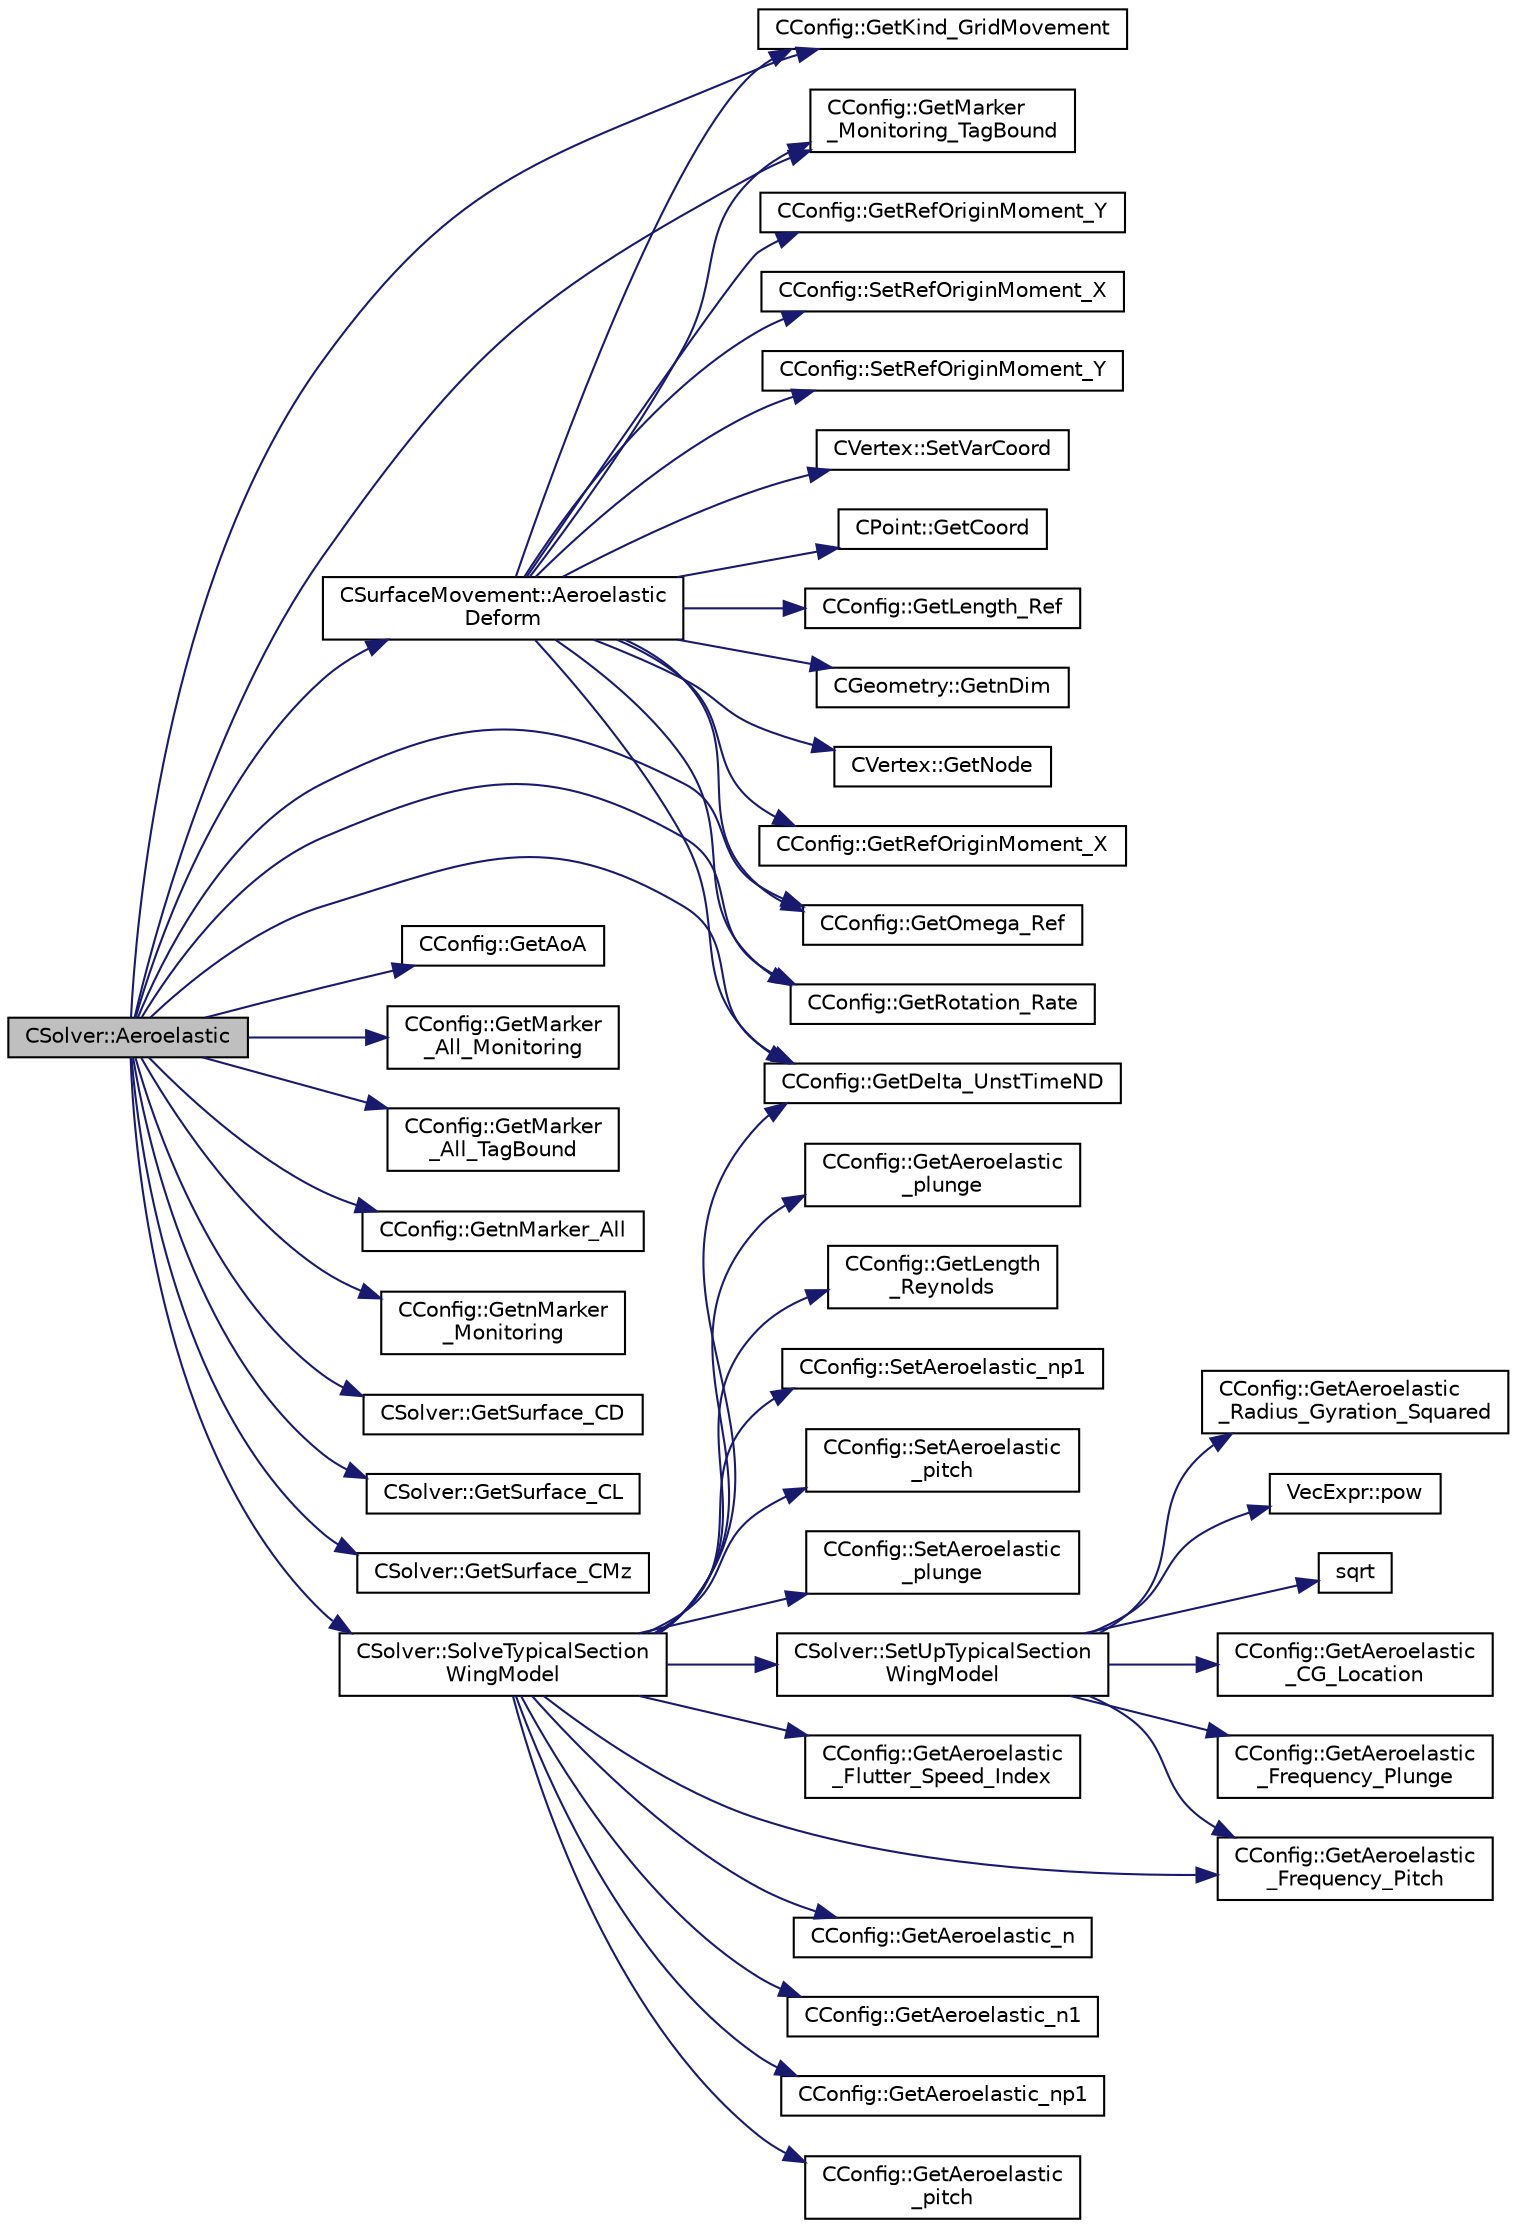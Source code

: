 digraph "CSolver::Aeroelastic"
{
 // LATEX_PDF_SIZE
  edge [fontname="Helvetica",fontsize="10",labelfontname="Helvetica",labelfontsize="10"];
  node [fontname="Helvetica",fontsize="10",shape=record];
  rankdir="LR";
  Node1 [label="CSolver::Aeroelastic",height=0.2,width=0.4,color="black", fillcolor="grey75", style="filled", fontcolor="black",tooltip="Prepares and solves the aeroelastic equations."];
  Node1 -> Node2 [color="midnightblue",fontsize="10",style="solid",fontname="Helvetica"];
  Node2 [label="CSurfaceMovement::Aeroelastic\lDeform",height=0.2,width=0.4,color="black", fillcolor="white", style="filled",URL="$classCSurfaceMovement.html#a3576789424ca6d19f6510d94f832cbb9",tooltip="Unsteady aeroelastic grid movement by deforming the mesh."];
  Node2 -> Node3 [color="midnightblue",fontsize="10",style="solid",fontname="Helvetica"];
  Node3 [label="CPoint::GetCoord",height=0.2,width=0.4,color="black", fillcolor="white", style="filled",URL="$classCPoint.html#ab16c29dd03911529cd73bf467c313179",tooltip="Get the coordinates dor the control volume."];
  Node2 -> Node4 [color="midnightblue",fontsize="10",style="solid",fontname="Helvetica"];
  Node4 [label="CConfig::GetDelta_UnstTimeND",height=0.2,width=0.4,color="black", fillcolor="white", style="filled",URL="$classCConfig.html#a0acfef8e480970316e9e672eacd59e9b",tooltip="If we are prforming an unsteady simulation, there is only one value of the time step for the complete..."];
  Node2 -> Node5 [color="midnightblue",fontsize="10",style="solid",fontname="Helvetica"];
  Node5 [label="CConfig::GetKind_GridMovement",height=0.2,width=0.4,color="black", fillcolor="white", style="filled",URL="$classCConfig.html#a050c7389c2d16a111890bb44dd7cbcea",tooltip="Get the type of dynamic mesh motion. Each zone gets a config file."];
  Node2 -> Node6 [color="midnightblue",fontsize="10",style="solid",fontname="Helvetica"];
  Node6 [label="CConfig::GetLength_Ref",height=0.2,width=0.4,color="black", fillcolor="white", style="filled",URL="$classCConfig.html#a4c1facfb47bc3aee60dc92a350f0a82d",tooltip="Get the value of the reference length for non-dimensionalization. This value should always be 1 inter..."];
  Node2 -> Node7 [color="midnightblue",fontsize="10",style="solid",fontname="Helvetica"];
  Node7 [label="CConfig::GetMarker\l_Monitoring_TagBound",height=0.2,width=0.4,color="black", fillcolor="white", style="filled",URL="$classCConfig.html#a4558fc163c393e628050e7a2273673f1",tooltip="Get the name of the surface defined in the geometry file."];
  Node2 -> Node8 [color="midnightblue",fontsize="10",style="solid",fontname="Helvetica"];
  Node8 [label="CGeometry::GetnDim",height=0.2,width=0.4,color="black", fillcolor="white", style="filled",URL="$classCGeometry.html#ace7f7fe876f629f5bd5f92d4805a1a4b",tooltip="Get number of coordinates."];
  Node2 -> Node9 [color="midnightblue",fontsize="10",style="solid",fontname="Helvetica"];
  Node9 [label="CVertex::GetNode",height=0.2,width=0.4,color="black", fillcolor="white", style="filled",URL="$classCVertex.html#ad568da06e7191358d3a09a1bee71cdb5",tooltip="Get the node of the vertex."];
  Node2 -> Node10 [color="midnightblue",fontsize="10",style="solid",fontname="Helvetica"];
  Node10 [label="CConfig::GetOmega_Ref",height=0.2,width=0.4,color="black", fillcolor="white", style="filled",URL="$classCConfig.html#ab3ab2f06b6d038aea73beed05cd13448",tooltip="Get the value of the reference angular velocity for non-dimensionalization."];
  Node2 -> Node11 [color="midnightblue",fontsize="10",style="solid",fontname="Helvetica"];
  Node11 [label="CConfig::GetRefOriginMoment_X",height=0.2,width=0.4,color="black", fillcolor="white", style="filled",URL="$classCConfig.html#ae2bc0ddfc474009ae0442d0cdf715e82",tooltip="Get reference origin x-coordinate for moment computation."];
  Node2 -> Node12 [color="midnightblue",fontsize="10",style="solid",fontname="Helvetica"];
  Node12 [label="CConfig::GetRefOriginMoment_Y",height=0.2,width=0.4,color="black", fillcolor="white", style="filled",URL="$classCConfig.html#afedf678c54b1fd2a8ca8fb4a2c15f6ef",tooltip="Get reference origin y-coordinate for moment computation."];
  Node2 -> Node13 [color="midnightblue",fontsize="10",style="solid",fontname="Helvetica"];
  Node13 [label="CConfig::GetRotation_Rate",height=0.2,width=0.4,color="black", fillcolor="white", style="filled",URL="$classCConfig.html#a3f9890ff8ca2b98646e4ebf3de8c9c13",tooltip="Get the rotation rate of the mesh."];
  Node2 -> Node14 [color="midnightblue",fontsize="10",style="solid",fontname="Helvetica"];
  Node14 [label="CConfig::SetRefOriginMoment_X",height=0.2,width=0.4,color="black", fillcolor="white", style="filled",URL="$classCConfig.html#a6ca8f557014e78ee9086efefa37513f1",tooltip="Set reference origin x-coordinate for moment computation."];
  Node2 -> Node15 [color="midnightblue",fontsize="10",style="solid",fontname="Helvetica"];
  Node15 [label="CConfig::SetRefOriginMoment_Y",height=0.2,width=0.4,color="black", fillcolor="white", style="filled",URL="$classCConfig.html#a6adc72e34adb72c23b38cd1cf557ea19",tooltip="Set reference origin y-coordinate for moment computation."];
  Node2 -> Node16 [color="midnightblue",fontsize="10",style="solid",fontname="Helvetica"];
  Node16 [label="CVertex::SetVarCoord",height=0.2,width=0.4,color="black", fillcolor="white", style="filled",URL="$classCVertex.html#ab705d7477e40e6291d9633dcf8fa5ef3",tooltip="Set the value of the coordinate variation due to a surface modification."];
  Node1 -> Node17 [color="midnightblue",fontsize="10",style="solid",fontname="Helvetica"];
  Node17 [label="CConfig::GetAoA",height=0.2,width=0.4,color="black", fillcolor="white", style="filled",URL="$classCConfig.html#aa824c1a1b3c7cd05b7be414a76e0b250",tooltip="Get the angle of attack of the body. This is the angle between a reference line on a lifting body (of..."];
  Node1 -> Node4 [color="midnightblue",fontsize="10",style="solid",fontname="Helvetica"];
  Node1 -> Node5 [color="midnightblue",fontsize="10",style="solid",fontname="Helvetica"];
  Node1 -> Node18 [color="midnightblue",fontsize="10",style="solid",fontname="Helvetica"];
  Node18 [label="CConfig::GetMarker\l_All_Monitoring",height=0.2,width=0.4,color="black", fillcolor="white", style="filled",URL="$classCConfig.html#a70fa75374f533da62b71207d589d6211",tooltip="Get the monitoring information for a marker val_marker."];
  Node1 -> Node19 [color="midnightblue",fontsize="10",style="solid",fontname="Helvetica"];
  Node19 [label="CConfig::GetMarker\l_All_TagBound",height=0.2,width=0.4,color="black", fillcolor="white", style="filled",URL="$classCConfig.html#ab8c9c1f45950a29355be4ff357049440",tooltip="Get the index of the surface defined in the geometry file."];
  Node1 -> Node7 [color="midnightblue",fontsize="10",style="solid",fontname="Helvetica"];
  Node1 -> Node20 [color="midnightblue",fontsize="10",style="solid",fontname="Helvetica"];
  Node20 [label="CConfig::GetnMarker_All",height=0.2,width=0.4,color="black", fillcolor="white", style="filled",URL="$classCConfig.html#a459dee039e618d21a5d78db61c221240",tooltip="Get the total number of boundary markers of the local process including send/receive domains."];
  Node1 -> Node21 [color="midnightblue",fontsize="10",style="solid",fontname="Helvetica"];
  Node21 [label="CConfig::GetnMarker\l_Monitoring",height=0.2,width=0.4,color="black", fillcolor="white", style="filled",URL="$classCConfig.html#a6e65810e59b8015104b84c4fd5b1d7f9",tooltip="Get the total number of monitoring markers."];
  Node1 -> Node10 [color="midnightblue",fontsize="10",style="solid",fontname="Helvetica"];
  Node1 -> Node13 [color="midnightblue",fontsize="10",style="solid",fontname="Helvetica"];
  Node1 -> Node22 [color="midnightblue",fontsize="10",style="solid",fontname="Helvetica"];
  Node22 [label="CSolver::GetSurface_CD",height=0.2,width=0.4,color="black", fillcolor="white", style="filled",URL="$classCSolver.html#ac74cc0882a2579be4839d078b01d8c5a",tooltip="A virtual member."];
  Node1 -> Node23 [color="midnightblue",fontsize="10",style="solid",fontname="Helvetica"];
  Node23 [label="CSolver::GetSurface_CL",height=0.2,width=0.4,color="black", fillcolor="white", style="filled",URL="$classCSolver.html#a7c03fa0a21eabb24f8aee85c611fd9a3",tooltip="A virtual member."];
  Node1 -> Node24 [color="midnightblue",fontsize="10",style="solid",fontname="Helvetica"];
  Node24 [label="CSolver::GetSurface_CMz",height=0.2,width=0.4,color="black", fillcolor="white", style="filled",URL="$classCSolver.html#a67767651d99f3a5ac73062b4e2249b3d",tooltip="A virtual member."];
  Node1 -> Node25 [color="midnightblue",fontsize="10",style="solid",fontname="Helvetica"];
  Node25 [label="CSolver::SolveTypicalSection\lWingModel",height=0.2,width=0.4,color="black", fillcolor="white", style="filled",URL="$classCSolver.html#a13c86d41e468e5d7b9c7a21ab2008e19",tooltip="Solve the typical section wing model."];
  Node25 -> Node26 [color="midnightblue",fontsize="10",style="solid",fontname="Helvetica"];
  Node26 [label="CConfig::GetAeroelastic\l_Flutter_Speed_Index",height=0.2,width=0.4,color="black", fillcolor="white", style="filled",URL="$classCConfig.html#a3bcf0ba821c10daa7d057cf4c5e718eb",tooltip="Aeroelastic Flutter Speed Index."];
  Node25 -> Node27 [color="midnightblue",fontsize="10",style="solid",fontname="Helvetica"];
  Node27 [label="CConfig::GetAeroelastic\l_Frequency_Pitch",height=0.2,width=0.4,color="black", fillcolor="white", style="filled",URL="$classCConfig.html#a03817b283c6375b5b99326166d609683",tooltip="Uncoupled Aeroelastic Frequency Pitch."];
  Node25 -> Node28 [color="midnightblue",fontsize="10",style="solid",fontname="Helvetica"];
  Node28 [label="CConfig::GetAeroelastic_n",height=0.2,width=0.4,color="black", fillcolor="white", style="filled",URL="$classCConfig.html#a5a2788565c7b0bca7ba8394320091dec",tooltip="Value of Aeroelastic solution coordinate at time n."];
  Node25 -> Node29 [color="midnightblue",fontsize="10",style="solid",fontname="Helvetica"];
  Node29 [label="CConfig::GetAeroelastic_n1",height=0.2,width=0.4,color="black", fillcolor="white", style="filled",URL="$classCConfig.html#a3f9b17d78e3e0731bd2dffb87cf5c61f",tooltip="Value of Aeroelastic solution coordinate at time n-1."];
  Node25 -> Node30 [color="midnightblue",fontsize="10",style="solid",fontname="Helvetica"];
  Node30 [label="CConfig::GetAeroelastic_np1",height=0.2,width=0.4,color="black", fillcolor="white", style="filled",URL="$classCConfig.html#a06d32ccb48272346b73d2df4d0f59b95",tooltip="Value of Aeroelastic solution coordinate at time n+1."];
  Node25 -> Node31 [color="midnightblue",fontsize="10",style="solid",fontname="Helvetica"];
  Node31 [label="CConfig::GetAeroelastic\l_pitch",height=0.2,width=0.4,color="black", fillcolor="white", style="filled",URL="$classCConfig.html#a049b655bdc72dc6f290ba85d337587cc",tooltip="Value of pitching coordinate."];
  Node25 -> Node32 [color="midnightblue",fontsize="10",style="solid",fontname="Helvetica"];
  Node32 [label="CConfig::GetAeroelastic\l_plunge",height=0.2,width=0.4,color="black", fillcolor="white", style="filled",URL="$classCConfig.html#a74d203eb388e3b74c80baec9799e021b",tooltip="Value of plunging coordinate."];
  Node25 -> Node4 [color="midnightblue",fontsize="10",style="solid",fontname="Helvetica"];
  Node25 -> Node33 [color="midnightblue",fontsize="10",style="solid",fontname="Helvetica"];
  Node33 [label="CConfig::GetLength\l_Reynolds",height=0.2,width=0.4,color="black", fillcolor="white", style="filled",URL="$classCConfig.html#aa8e9fff7ea95095b24af1d6d85e709ef",tooltip="Get the value of the Reynolds length."];
  Node25 -> Node34 [color="midnightblue",fontsize="10",style="solid",fontname="Helvetica"];
  Node34 [label="CConfig::SetAeroelastic_np1",height=0.2,width=0.4,color="black", fillcolor="white", style="filled",URL="$classCConfig.html#a4705094b6e77c4764878ac83a665f02a",tooltip="Value of Aeroelastic solution coordinate at time n+1."];
  Node25 -> Node35 [color="midnightblue",fontsize="10",style="solid",fontname="Helvetica"];
  Node35 [label="CConfig::SetAeroelastic\l_pitch",height=0.2,width=0.4,color="black", fillcolor="white", style="filled",URL="$classCConfig.html#a9ba428baa92dc36b447d424450a49b1a",tooltip="Value of pitching coordinate."];
  Node25 -> Node36 [color="midnightblue",fontsize="10",style="solid",fontname="Helvetica"];
  Node36 [label="CConfig::SetAeroelastic\l_plunge",height=0.2,width=0.4,color="black", fillcolor="white", style="filled",URL="$classCConfig.html#a265f87e00ba2ed387f084082c7f6d1cb",tooltip="Value of plunging coordinate."];
  Node25 -> Node37 [color="midnightblue",fontsize="10",style="solid",fontname="Helvetica"];
  Node37 [label="CSolver::SetUpTypicalSection\lWingModel",height=0.2,width=0.4,color="black", fillcolor="white", style="filled",URL="$classCSolver.html#a85ab76dcef372e9cf25c7df9738b364b",tooltip="Sets up the generalized eigenvectors and eigenvalues needed to solve the aeroelastic equations."];
  Node37 -> Node38 [color="midnightblue",fontsize="10",style="solid",fontname="Helvetica"];
  Node38 [label="CConfig::GetAeroelastic\l_CG_Location",height=0.2,width=0.4,color="black", fillcolor="white", style="filled",URL="$classCConfig.html#af54ebb13d7b874bafae1e258629c0b4e",tooltip="Aeroelastic center of gravity location."];
  Node37 -> Node27 [color="midnightblue",fontsize="10",style="solid",fontname="Helvetica"];
  Node37 -> Node39 [color="midnightblue",fontsize="10",style="solid",fontname="Helvetica"];
  Node39 [label="CConfig::GetAeroelastic\l_Frequency_Plunge",height=0.2,width=0.4,color="black", fillcolor="white", style="filled",URL="$classCConfig.html#a6efeb737db8da3ee4dc945844e6f3807",tooltip="Uncoupled Aeroelastic Frequency Plunge."];
  Node37 -> Node40 [color="midnightblue",fontsize="10",style="solid",fontname="Helvetica"];
  Node40 [label="CConfig::GetAeroelastic\l_Radius_Gyration_Squared",height=0.2,width=0.4,color="black", fillcolor="white", style="filled",URL="$classCConfig.html#a8136aa229f7aa14a1853b8dcdff046fb",tooltip="Aeroelastic radius of gyration squared."];
  Node37 -> Node41 [color="midnightblue",fontsize="10",style="solid",fontname="Helvetica"];
  Node41 [label="VecExpr::pow",height=0.2,width=0.4,color="black", fillcolor="white", style="filled",URL="$group__VecExpr.html#ga7fb255e1f2a1773d3cc6ff7bee1aadd2",tooltip=" "];
  Node37 -> Node42 [color="midnightblue",fontsize="10",style="solid",fontname="Helvetica"];
  Node42 [label="sqrt",height=0.2,width=0.4,color="black", fillcolor="white", style="filled",URL="$group__SIMD.html#ga54a1925ab40fb4249ea255072520de35",tooltip=" "];
}
